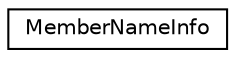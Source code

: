 digraph "类继承关系图"
{
 // INTERACTIVE_SVG=YES
 // LATEX_PDF_SIZE
  edge [fontname="Helvetica",fontsize="10",labelfontname="Helvetica",labelfontsize="10"];
  node [fontname="Helvetica",fontsize="10",shape=record];
  rankdir="LR";
  Node0 [label="MemberNameInfo",height=0.2,width=0.4,color="black", fillcolor="white", style="filled",URL="$d4/d27/class_member_name_info.html",tooltip=" "];
}
